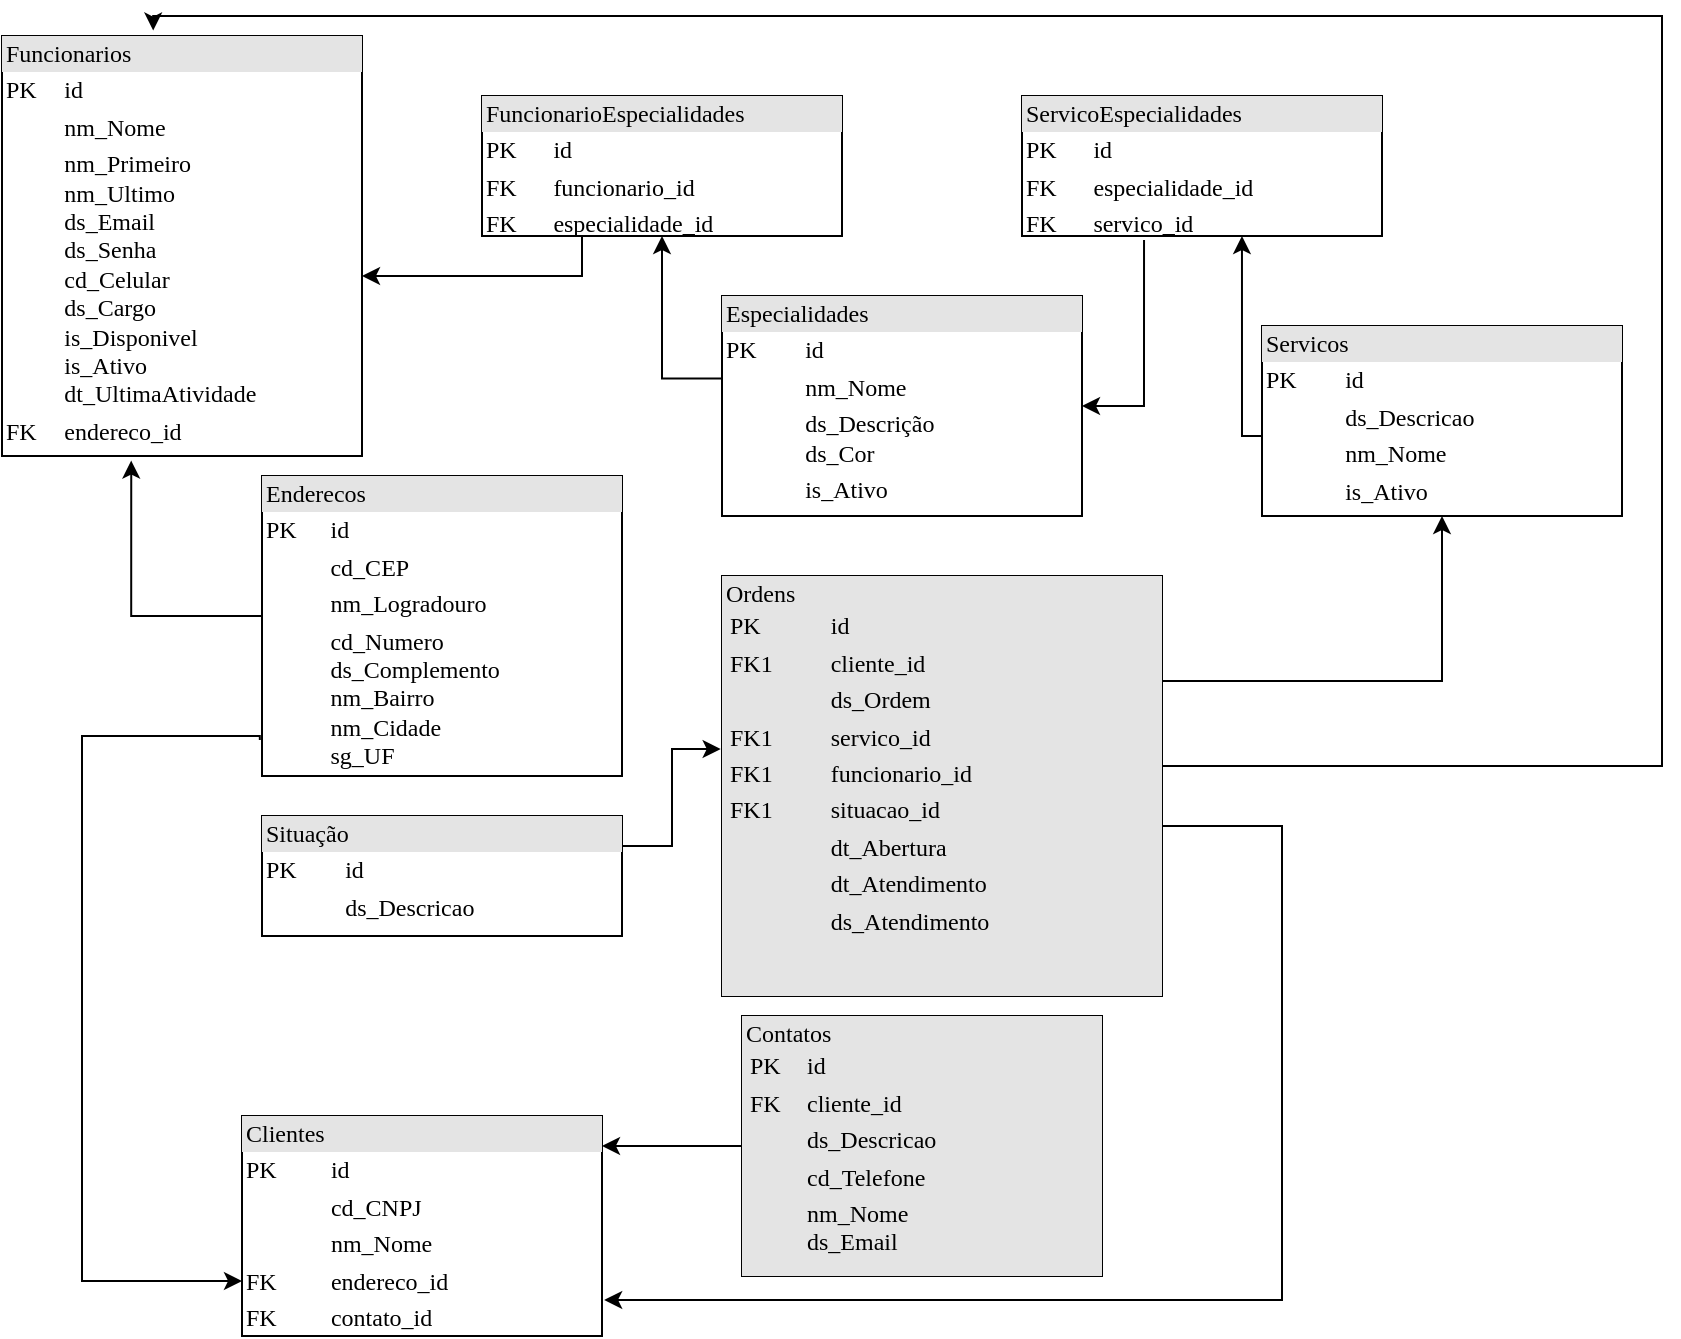 <mxfile version="24.7.17">
  <diagram name="Page-1" id="2ca16b54-16f6-2749-3443-fa8db7711227">
    <mxGraphModel dx="513" dy="321" grid="1" gridSize="10" guides="1" tooltips="1" connect="1" arrows="1" fold="1" page="1" pageScale="1" pageWidth="1100" pageHeight="850" background="none" math="0" shadow="0">
      <root>
        <mxCell id="0" />
        <mxCell id="1" parent="0" />
        <mxCell id="2ed32ef02a7f4228-1" value="&lt;div style=&quot;box-sizing:border-box;width:100%;background:#e4e4e4;padding:2px;&quot;&gt;Funcionarios&lt;/div&gt;&lt;table style=&quot;width:100%;font-size:1em;&quot; cellpadding=&quot;2&quot; cellspacing=&quot;0&quot;&gt;&lt;tbody&gt;&lt;tr&gt;&lt;td&gt;PK&lt;/td&gt;&lt;td&gt;id&lt;br&gt;&lt;/td&gt;&lt;/tr&gt;&lt;tr&gt;&lt;td&gt;&lt;br&gt;&lt;/td&gt;&lt;td&gt;nm_Nome&lt;/td&gt;&lt;/tr&gt;&lt;tr&gt;&lt;td&gt;&lt;/td&gt;&lt;td&gt;nm_Primeiro&lt;br&gt;nm_Ultimo&lt;br&gt;ds_Email&lt;br&gt;ds_Senha&lt;br&gt;cd_Celular&lt;br&gt;ds_Cargo&lt;br&gt;is_Disponivel&lt;br&gt;is_Ativo&lt;br&gt;&lt;span style=&quot;background-color: rgb(255, 255, 255);&quot;&gt;dt_UltimaAtividade&lt;/span&gt;&lt;br style=&quot;background-color: rgb(255, 255, 255);&quot;&gt;&lt;/td&gt;&lt;/tr&gt;&lt;tr&gt;&lt;td&gt;FK&lt;/td&gt;&lt;td&gt;endereco_id&lt;br&gt;&lt;/td&gt;&lt;/tr&gt;&lt;/tbody&gt;&lt;/table&gt;" style="verticalAlign=top;align=left;overflow=fill;html=1;rounded=0;shadow=0;comic=0;labelBackgroundColor=none;strokeWidth=1;fontFamily=Verdana;fontSize=12" parent="1" vertex="1">
          <mxGeometry x="80" y="70" width="180" height="210" as="geometry" />
        </mxCell>
        <mxCell id="2ed32ef02a7f4228-2" value="&lt;div style=&quot;box-sizing: border-box ; width: 100% ; background: #e4e4e4 ; padding: 2px&quot;&gt;Especialidades&lt;/div&gt;&lt;table style=&quot;width: 100% ; font-size: 1em&quot; cellpadding=&quot;2&quot; cellspacing=&quot;0&quot;&gt;&lt;tbody&gt;&lt;tr&gt;&lt;td&gt;PK&lt;/td&gt;&lt;td&gt;id&lt;/td&gt;&lt;/tr&gt;&lt;tr&gt;&lt;td&gt;&lt;br&gt;&lt;/td&gt;&lt;td&gt;nm_Nome&lt;/td&gt;&lt;/tr&gt;&lt;tr&gt;&lt;td&gt;&lt;/td&gt;&lt;td&gt;ds_Descrição&lt;br&gt;&lt;span style=&quot;background-color: rgb(255, 255, 255);&quot;&gt;ds_Cor&lt;/span&gt;&lt;br&gt;&lt;/td&gt;&lt;/tr&gt;&lt;tr&gt;&lt;td&gt;&lt;/td&gt;&lt;td&gt;is_Ativo&lt;/td&gt;&lt;/tr&gt;&lt;/tbody&gt;&lt;/table&gt;" style="verticalAlign=top;align=left;overflow=fill;html=1;rounded=0;shadow=0;comic=0;labelBackgroundColor=none;strokeWidth=1;fontFamily=Verdana;fontSize=12" parent="1" vertex="1">
          <mxGeometry x="440" y="200" width="180" height="110" as="geometry" />
        </mxCell>
        <mxCell id="2ed32ef02a7f4228-4" value="&lt;div style=&quot;box-sizing: border-box ; width: 100% ; background: #e4e4e4 ; padding: 2px&quot;&gt;Clientes&lt;/div&gt;&lt;table style=&quot;width: 100% ; font-size: 1em&quot; cellpadding=&quot;2&quot; cellspacing=&quot;0&quot;&gt;&lt;tbody&gt;&lt;tr&gt;&lt;td&gt;PK&lt;/td&gt;&lt;td&gt;id&lt;/td&gt;&lt;/tr&gt;&lt;tr&gt;&lt;td&gt;&lt;br&gt;&lt;/td&gt;&lt;td&gt;cd_CNPJ&lt;/td&gt;&lt;/tr&gt;&lt;tr&gt;&lt;td&gt;&lt;/td&gt;&lt;td&gt;nm_Nome&lt;/td&gt;&lt;/tr&gt;&lt;tr&gt;&lt;td&gt;FK&lt;/td&gt;&lt;td&gt;endereco_id&lt;/td&gt;&lt;/tr&gt;&lt;tr&gt;&lt;td&gt;FK&lt;/td&gt;&lt;td&gt;contato_id&lt;/td&gt;&lt;/tr&gt;&lt;/tbody&gt;&lt;/table&gt;" style="verticalAlign=top;align=left;overflow=fill;html=1;rounded=0;shadow=0;comic=0;labelBackgroundColor=none;strokeWidth=1;fontFamily=Verdana;fontSize=12" parent="1" vertex="1">
          <mxGeometry x="200" y="610" width="180" height="110" as="geometry" />
        </mxCell>
        <mxCell id="E1wmSHJxvpyyn2h4fCHY-12" style="edgeStyle=orthogonalEdgeStyle;rounded=0;orthogonalLoop=1;jettySize=auto;html=1;exitX=1;exitY=0.25;exitDx=0;exitDy=0;entryX=0.5;entryY=1;entryDx=0;entryDy=0;" parent="1" source="2ed32ef02a7f4228-8" target="E1wmSHJxvpyyn2h4fCHY-4" edge="1">
          <mxGeometry relative="1" as="geometry" />
        </mxCell>
        <mxCell id="E1wmSHJxvpyyn2h4fCHY-13" style="edgeStyle=orthogonalEdgeStyle;rounded=0;orthogonalLoop=1;jettySize=auto;html=1;exitX=1;exitY=0.5;exitDx=0;exitDy=0;entryX=1.006;entryY=0.836;entryDx=0;entryDy=0;entryPerimeter=0;" parent="1" source="2ed32ef02a7f4228-8" target="2ed32ef02a7f4228-4" edge="1">
          <mxGeometry relative="1" as="geometry">
            <Array as="points">
              <mxPoint x="660" y="465" />
              <mxPoint x="720" y="465" />
              <mxPoint x="720" y="702" />
            </Array>
            <mxPoint x="680" y="500" as="sourcePoint" />
            <mxPoint x="380" y="740" as="targetPoint" />
          </mxGeometry>
        </mxCell>
        <mxCell id="2ed32ef02a7f4228-8" value="&lt;div style=&quot;box-sizing: border-box ; width: 100% ; background: #e4e4e4 ; padding: 2px&quot;&gt;Ordens&lt;table style=&quot;background-color: initial; font-size: 1em; width: 100%;&quot; cellpadding=&quot;2&quot; cellspacing=&quot;0&quot;&gt;&lt;tbody&gt;&lt;tr&gt;&lt;td&gt;PK&lt;/td&gt;&lt;td&gt;id&lt;/td&gt;&lt;/tr&gt;&lt;tr&gt;&lt;td&gt;FK1&lt;/td&gt;&lt;td&gt;cliente_id&lt;/td&gt;&lt;/tr&gt;&lt;tr&gt;&lt;td&gt;&lt;/td&gt;&lt;td&gt;ds_Ordem&lt;/td&gt;&lt;/tr&gt;&lt;tr&gt;&lt;td&gt;FK1&lt;br&gt;&lt;/td&gt;&lt;td&gt;servico_id&lt;br&gt;&lt;/td&gt;&lt;/tr&gt;&lt;tr&gt;&lt;td&gt;FK1&lt;br&gt;&lt;/td&gt;&lt;td&gt;funcionario_id&lt;br&gt;&lt;/td&gt;&lt;/tr&gt;&lt;tr&gt;&lt;td&gt;FK1&lt;br&gt;&lt;/td&gt;&lt;td&gt;situacao_id&lt;br&gt;&lt;/td&gt;&lt;/tr&gt;&lt;tr&gt;&lt;td&gt;&lt;br&gt;&lt;/td&gt;&lt;td&gt;dt_Abertura&lt;/td&gt;&lt;/tr&gt;&lt;tr&gt;&lt;td&gt;&lt;br&gt;&lt;/td&gt;&lt;td&gt;dt_Atendimento&lt;/td&gt;&lt;/tr&gt;&lt;tr&gt;&lt;td&gt;&lt;br&gt;&lt;/td&gt;&lt;td&gt;ds_Atendimento&lt;/td&gt;&lt;/tr&gt;&lt;tr&gt;&lt;td&gt;&lt;br&gt;&lt;/td&gt;&lt;td&gt;&lt;br&gt;&lt;/td&gt;&lt;/tr&gt;&lt;tr&gt;&lt;td&gt;&lt;br&gt;&lt;/td&gt;&lt;td&gt;&lt;br&gt;&lt;/td&gt;&lt;/tr&gt;&lt;tr&gt;&lt;td&gt;&lt;br&gt;&lt;/td&gt;&lt;td&gt;&lt;br&gt;&lt;/td&gt;&lt;/tr&gt;&lt;tr&gt;&lt;td&gt;&lt;br&gt;&lt;/td&gt;&lt;td&gt;&lt;br&gt;&lt;/td&gt;&lt;/tr&gt;&lt;tr&gt;&lt;td&gt;&lt;br&gt;&lt;/td&gt;&lt;td&gt;&lt;br&gt;&lt;/td&gt;&lt;/tr&gt;&lt;tr&gt;&lt;td&gt;&lt;br&gt;&lt;/td&gt;&lt;td&gt;&lt;br&gt;&lt;/td&gt;&lt;/tr&gt;&lt;tr&gt;&lt;td&gt;&lt;br&gt;&lt;/td&gt;&lt;td&gt;&lt;br&gt;&lt;/td&gt;&lt;/tr&gt;&lt;/tbody&gt;&lt;/table&gt;&lt;/div&gt;" style="verticalAlign=top;align=left;overflow=fill;html=1;rounded=0;shadow=0;comic=0;labelBackgroundColor=none;strokeWidth=1;fontFamily=Verdana;fontSize=12" parent="1" vertex="1">
          <mxGeometry x="440" y="340" width="220" height="210" as="geometry" />
        </mxCell>
        <mxCell id="2ed32ef02a7f4228-11" value="&lt;div style=&quot;box-sizing:border-box;width:100%;background:#e4e4e4;padding:2px;&quot;&gt;Situação&lt;/div&gt;&lt;table style=&quot;width:100%;font-size:1em;&quot; cellpadding=&quot;2&quot; cellspacing=&quot;0&quot;&gt;&lt;tbody&gt;&lt;tr&gt;&lt;td&gt;PK&lt;/td&gt;&lt;td&gt;id&lt;/td&gt;&lt;/tr&gt;&lt;tr&gt;&lt;td&gt;&lt;br&gt;&lt;/td&gt;&lt;td&gt;ds_Descricao&lt;/td&gt;&lt;/tr&gt;&lt;tr&gt;&lt;td&gt;&lt;/td&gt;&lt;td&gt;&lt;br&gt;&lt;/td&gt;&lt;/tr&gt;&lt;/tbody&gt;&lt;/table&gt;" style="verticalAlign=top;align=left;overflow=fill;html=1;rounded=0;shadow=0;comic=0;labelBackgroundColor=none;strokeWidth=1;fontFamily=Verdana;fontSize=12" parent="1" vertex="1">
          <mxGeometry x="210" y="460" width="180" height="60" as="geometry" />
        </mxCell>
        <mxCell id="E1wmSHJxvpyyn2h4fCHY-2" style="edgeStyle=orthogonalEdgeStyle;rounded=0;orthogonalLoop=1;jettySize=auto;html=1;entryX=0.5;entryY=1;entryDx=0;entryDy=0;exitX=0;exitY=0.375;exitDx=0;exitDy=0;exitPerimeter=0;" parent="1" source="2ed32ef02a7f4228-2" target="E1wmSHJxvpyyn2h4fCHY-6" edge="1">
          <mxGeometry relative="1" as="geometry">
            <mxPoint x="440" y="250" as="sourcePoint" />
          </mxGeometry>
        </mxCell>
        <mxCell id="E1wmSHJxvpyyn2h4fCHY-4" value="&lt;div style=&quot;box-sizing:border-box;width:100%;background:#e4e4e4;padding:2px;&quot;&gt;Servicos&lt;/div&gt;&lt;table style=&quot;width:100%;font-size:1em;&quot; cellpadding=&quot;2&quot; cellspacing=&quot;0&quot;&gt;&lt;tbody&gt;&lt;tr&gt;&lt;td&gt;PK&lt;/td&gt;&lt;td&gt;id&lt;/td&gt;&lt;/tr&gt;&lt;tr&gt;&lt;td&gt;&lt;br&gt;&lt;/td&gt;&lt;td&gt;ds_Descricao&lt;/td&gt;&lt;/tr&gt;&lt;tr&gt;&lt;td&gt;&lt;br&gt;&lt;/td&gt;&lt;td&gt;nm_Nome&lt;/td&gt;&lt;/tr&gt;&lt;tr&gt;&lt;td&gt;&lt;br&gt;&lt;/td&gt;&lt;td&gt;is_Ativo&lt;/td&gt;&lt;/tr&gt;&lt;/tbody&gt;&lt;/table&gt;" style="verticalAlign=top;align=left;overflow=fill;html=1;rounded=0;shadow=0;comic=0;labelBackgroundColor=none;strokeWidth=1;fontFamily=Verdana;fontSize=12" parent="1" vertex="1">
          <mxGeometry x="710" y="215" width="180" height="95" as="geometry" />
        </mxCell>
        <mxCell id="E1wmSHJxvpyyn2h4fCHY-5" style="edgeStyle=orthogonalEdgeStyle;rounded=0;orthogonalLoop=1;jettySize=auto;html=1;exitX=0.5;exitY=1;exitDx=0;exitDy=0;" parent="1" source="E1wmSHJxvpyyn2h4fCHY-4" target="E1wmSHJxvpyyn2h4fCHY-4" edge="1">
          <mxGeometry relative="1" as="geometry" />
        </mxCell>
        <mxCell id="E1wmSHJxvpyyn2h4fCHY-7" style="edgeStyle=orthogonalEdgeStyle;rounded=0;orthogonalLoop=1;jettySize=auto;html=1;exitX=0.25;exitY=1;exitDx=0;exitDy=0;" parent="1" source="E1wmSHJxvpyyn2h4fCHY-6" edge="1">
          <mxGeometry relative="1" as="geometry">
            <mxPoint x="260" y="190" as="targetPoint" />
            <Array as="points">
              <mxPoint x="370" y="170" />
              <mxPoint x="370" y="190" />
            </Array>
          </mxGeometry>
        </mxCell>
        <mxCell id="E1wmSHJxvpyyn2h4fCHY-6" value="&lt;div style=&quot;box-sizing:border-box;width:100%;background:#e4e4e4;padding:2px;&quot;&gt;FuncionarioEspecialidades&lt;/div&gt;&lt;table style=&quot;width:100%;font-size:1em;&quot; cellpadding=&quot;2&quot; cellspacing=&quot;0&quot;&gt;&lt;tbody&gt;&lt;tr&gt;&lt;td&gt;PK&lt;/td&gt;&lt;td&gt;id&lt;/td&gt;&lt;/tr&gt;&lt;tr&gt;&lt;td&gt;FK&lt;/td&gt;&lt;td&gt;funcionario_id&lt;/td&gt;&lt;/tr&gt;&lt;tr&gt;&lt;td&gt;FK&lt;/td&gt;&lt;td&gt;especialidade_id&lt;/td&gt;&lt;/tr&gt;&lt;/tbody&gt;&lt;/table&gt;" style="verticalAlign=top;align=left;overflow=fill;html=1;rounded=0;shadow=0;comic=0;labelBackgroundColor=none;strokeWidth=1;fontFamily=Verdana;fontSize=12" parent="1" vertex="1">
          <mxGeometry x="320" y="100" width="180" height="70" as="geometry" />
        </mxCell>
        <mxCell id="E1wmSHJxvpyyn2h4fCHY-8" style="edgeStyle=orthogonalEdgeStyle;rounded=0;orthogonalLoop=1;jettySize=auto;html=1;entryX=0.611;entryY=1;entryDx=0;entryDy=0;entryPerimeter=0;exitX=0;exitY=0.5;exitDx=0;exitDy=0;" parent="1" source="E1wmSHJxvpyyn2h4fCHY-4" target="E1wmSHJxvpyyn2h4fCHY-9" edge="1">
          <mxGeometry relative="1" as="geometry">
            <mxPoint x="740" y="230" as="sourcePoint" />
            <Array as="points">
              <mxPoint x="700" y="270" />
            </Array>
          </mxGeometry>
        </mxCell>
        <mxCell id="E1wmSHJxvpyyn2h4fCHY-10" style="edgeStyle=orthogonalEdgeStyle;rounded=0;orthogonalLoop=1;jettySize=auto;html=1;exitX=0.339;exitY=1.029;exitDx=0;exitDy=0;exitPerimeter=0;entryX=1;entryY=0.5;entryDx=0;entryDy=0;" parent="1" source="E1wmSHJxvpyyn2h4fCHY-9" target="2ed32ef02a7f4228-2" edge="1">
          <mxGeometry relative="1" as="geometry">
            <mxPoint x="680" y="260" as="targetPoint" />
          </mxGeometry>
        </mxCell>
        <mxCell id="E1wmSHJxvpyyn2h4fCHY-9" value="&lt;div style=&quot;box-sizing:border-box;width:100%;background:#e4e4e4;padding:2px;&quot;&gt;ServicoEspecialidades&lt;/div&gt;&lt;table style=&quot;width:100%;font-size:1em;&quot; cellpadding=&quot;2&quot; cellspacing=&quot;0&quot;&gt;&lt;tbody&gt;&lt;tr&gt;&lt;td&gt;PK&lt;/td&gt;&lt;td&gt;id&lt;/td&gt;&lt;/tr&gt;&lt;tr&gt;&lt;td&gt;FK&lt;/td&gt;&lt;td&gt;especialidade_id&lt;/td&gt;&lt;/tr&gt;&lt;tr&gt;&lt;td&gt;FK&lt;/td&gt;&lt;td&gt;servico_id&lt;/td&gt;&lt;/tr&gt;&lt;/tbody&gt;&lt;/table&gt;" style="verticalAlign=top;align=left;overflow=fill;html=1;rounded=0;shadow=0;comic=0;labelBackgroundColor=none;strokeWidth=1;fontFamily=Verdana;fontSize=12" parent="1" vertex="1">
          <mxGeometry x="590" y="100" width="180" height="70" as="geometry" />
        </mxCell>
        <mxCell id="E1wmSHJxvpyyn2h4fCHY-14" style="edgeStyle=orthogonalEdgeStyle;rounded=0;orthogonalLoop=1;jettySize=auto;html=1;exitX=1;exitY=0.25;exitDx=0;exitDy=0;entryX=-0.003;entryY=0.412;entryDx=0;entryDy=0;entryPerimeter=0;" parent="1" source="2ed32ef02a7f4228-11" target="2ed32ef02a7f4228-8" edge="1">
          <mxGeometry relative="1" as="geometry" />
        </mxCell>
        <mxCell id="E1wmSHJxvpyyn2h4fCHY-15" style="edgeStyle=orthogonalEdgeStyle;rounded=0;orthogonalLoop=1;jettySize=auto;html=1;entryX=0.42;entryY=-0.013;entryDx=0;entryDy=0;entryPerimeter=0;" parent="1" edge="1" target="2ed32ef02a7f4228-1">
          <mxGeometry relative="1" as="geometry">
            <mxPoint x="660" y="435" as="sourcePoint" />
            <Array as="points">
              <mxPoint x="910" y="435" />
              <mxPoint x="910" y="60" />
              <mxPoint x="156" y="60" />
            </Array>
            <mxPoint x="155" y="90" as="targetPoint" />
          </mxGeometry>
        </mxCell>
        <mxCell id="lj5euqVgex8FqeP5p7rU-2" style="edgeStyle=orthogonalEdgeStyle;rounded=0;orthogonalLoop=1;jettySize=auto;html=1;entryX=1;entryY=0.136;entryDx=0;entryDy=0;entryPerimeter=0;" parent="1" source="lj5euqVgex8FqeP5p7rU-1" target="2ed32ef02a7f4228-4" edge="1">
          <mxGeometry relative="1" as="geometry">
            <Array as="points" />
          </mxGeometry>
        </mxCell>
        <mxCell id="lj5euqVgex8FqeP5p7rU-1" value="&lt;div style=&quot;box-sizing: border-box ; width: 100% ; background: #e4e4e4 ; padding: 2px&quot;&gt;Contatos&lt;table style=&quot;background-color: initial; font-size: 1em; width: 100%;&quot; cellpadding=&quot;2&quot; cellspacing=&quot;0&quot;&gt;&lt;tbody&gt;&lt;tr&gt;&lt;td&gt;PK&lt;/td&gt;&lt;td&gt;id&lt;/td&gt;&lt;/tr&gt;&lt;tr&gt;&lt;td&gt;FK&lt;/td&gt;&lt;td&gt;cliente_id&lt;/td&gt;&lt;/tr&gt;&lt;tr&gt;&lt;td&gt;&lt;/td&gt;&lt;td&gt;ds_Descricao&lt;span style=&quot;white-space: pre;&quot;&gt;&#x9;&lt;/span&gt;&lt;span style=&quot;white-space: pre;&quot;&gt;&#x9;&lt;/span&gt;&lt;/td&gt;&lt;/tr&gt;&lt;tr&gt;&lt;td&gt;&lt;br&gt;&lt;/td&gt;&lt;td&gt;cd_Telefone&lt;/td&gt;&lt;/tr&gt;&lt;tr&gt;&lt;td&gt;&lt;br&gt;&lt;/td&gt;&lt;td&gt;nm_Nome&lt;br&gt;ds_Email&lt;/td&gt;&lt;/tr&gt;&lt;tr&gt;&lt;td&gt;&lt;br&gt;&lt;/td&gt;&lt;td&gt;&lt;br&gt;&lt;/td&gt;&lt;/tr&gt;&lt;/tbody&gt;&lt;/table&gt;&lt;/div&gt;" style="verticalAlign=top;align=left;overflow=fill;html=1;rounded=0;shadow=0;comic=0;labelBackgroundColor=none;strokeWidth=1;fontFamily=Verdana;fontSize=12" parent="1" vertex="1">
          <mxGeometry x="450" y="560" width="180" height="130" as="geometry" />
        </mxCell>
        <mxCell id="iMW0kM_b6GtbQLB3pwRe-6" style="edgeStyle=orthogonalEdgeStyle;rounded=0;orthogonalLoop=1;jettySize=auto;html=1;entryX=0;entryY=0.75;entryDx=0;entryDy=0;exitX=-0.006;exitY=0.88;exitDx=0;exitDy=0;exitPerimeter=0;" parent="1" source="iMW0kM_b6GtbQLB3pwRe-4" target="2ed32ef02a7f4228-4" edge="1">
          <mxGeometry relative="1" as="geometry">
            <mxPoint x="210" y="370" as="sourcePoint" />
            <Array as="points">
              <mxPoint x="209" y="420" />
              <mxPoint x="120" y="420" />
              <mxPoint x="120" y="693" />
            </Array>
          </mxGeometry>
        </mxCell>
        <mxCell id="iMW0kM_b6GtbQLB3pwRe-4" value="&lt;div style=&quot;box-sizing:border-box;width:100%;background:#e4e4e4;padding:2px;&quot;&gt;Enderecos&lt;/div&gt;&lt;table style=&quot;width:100%;font-size:1em;&quot; cellpadding=&quot;2&quot; cellspacing=&quot;0&quot;&gt;&lt;tbody&gt;&lt;tr&gt;&lt;td&gt;PK&lt;/td&gt;&lt;td&gt;id&lt;/td&gt;&lt;/tr&gt;&lt;tr&gt;&lt;td&gt;&lt;br&gt;&lt;/td&gt;&lt;td&gt;cd_CEP&lt;/td&gt;&lt;/tr&gt;&lt;tr&gt;&lt;td&gt;&lt;br&gt;&lt;/td&gt;&lt;td&gt;nm_Logradouro&lt;/td&gt;&lt;/tr&gt;&lt;tr&gt;&lt;td&gt;&lt;br&gt;&lt;/td&gt;&lt;td&gt;cd_Numero&lt;br&gt;ds_Complemento&lt;br&gt;nm_Bairro&lt;br&gt;nm_Cidade&lt;br&gt;sg_UF&lt;/td&gt;&lt;/tr&gt;&lt;tr&gt;&lt;td&gt;&lt;/td&gt;&lt;td&gt;&lt;br&gt;&lt;/td&gt;&lt;/tr&gt;&lt;/tbody&gt;&lt;/table&gt;" style="verticalAlign=top;align=left;overflow=fill;html=1;rounded=0;shadow=0;comic=0;labelBackgroundColor=none;strokeWidth=1;fontFamily=Verdana;fontSize=12" parent="1" vertex="1">
          <mxGeometry x="210" y="290" width="180" height="150" as="geometry" />
        </mxCell>
        <mxCell id="iMW0kM_b6GtbQLB3pwRe-5" style="edgeStyle=orthogonalEdgeStyle;rounded=0;orthogonalLoop=1;jettySize=auto;html=1;exitX=0;exitY=0.5;exitDx=0;exitDy=0;entryX=0.359;entryY=1.011;entryDx=0;entryDy=0;entryPerimeter=0;" parent="1" source="iMW0kM_b6GtbQLB3pwRe-4" edge="1" target="2ed32ef02a7f4228-1">
          <mxGeometry relative="1" as="geometry">
            <Array as="points">
              <mxPoint x="210" y="360" />
              <mxPoint x="145" y="360" />
            </Array>
            <mxPoint x="145" y="270" as="targetPoint" />
          </mxGeometry>
        </mxCell>
      </root>
    </mxGraphModel>
  </diagram>
</mxfile>
